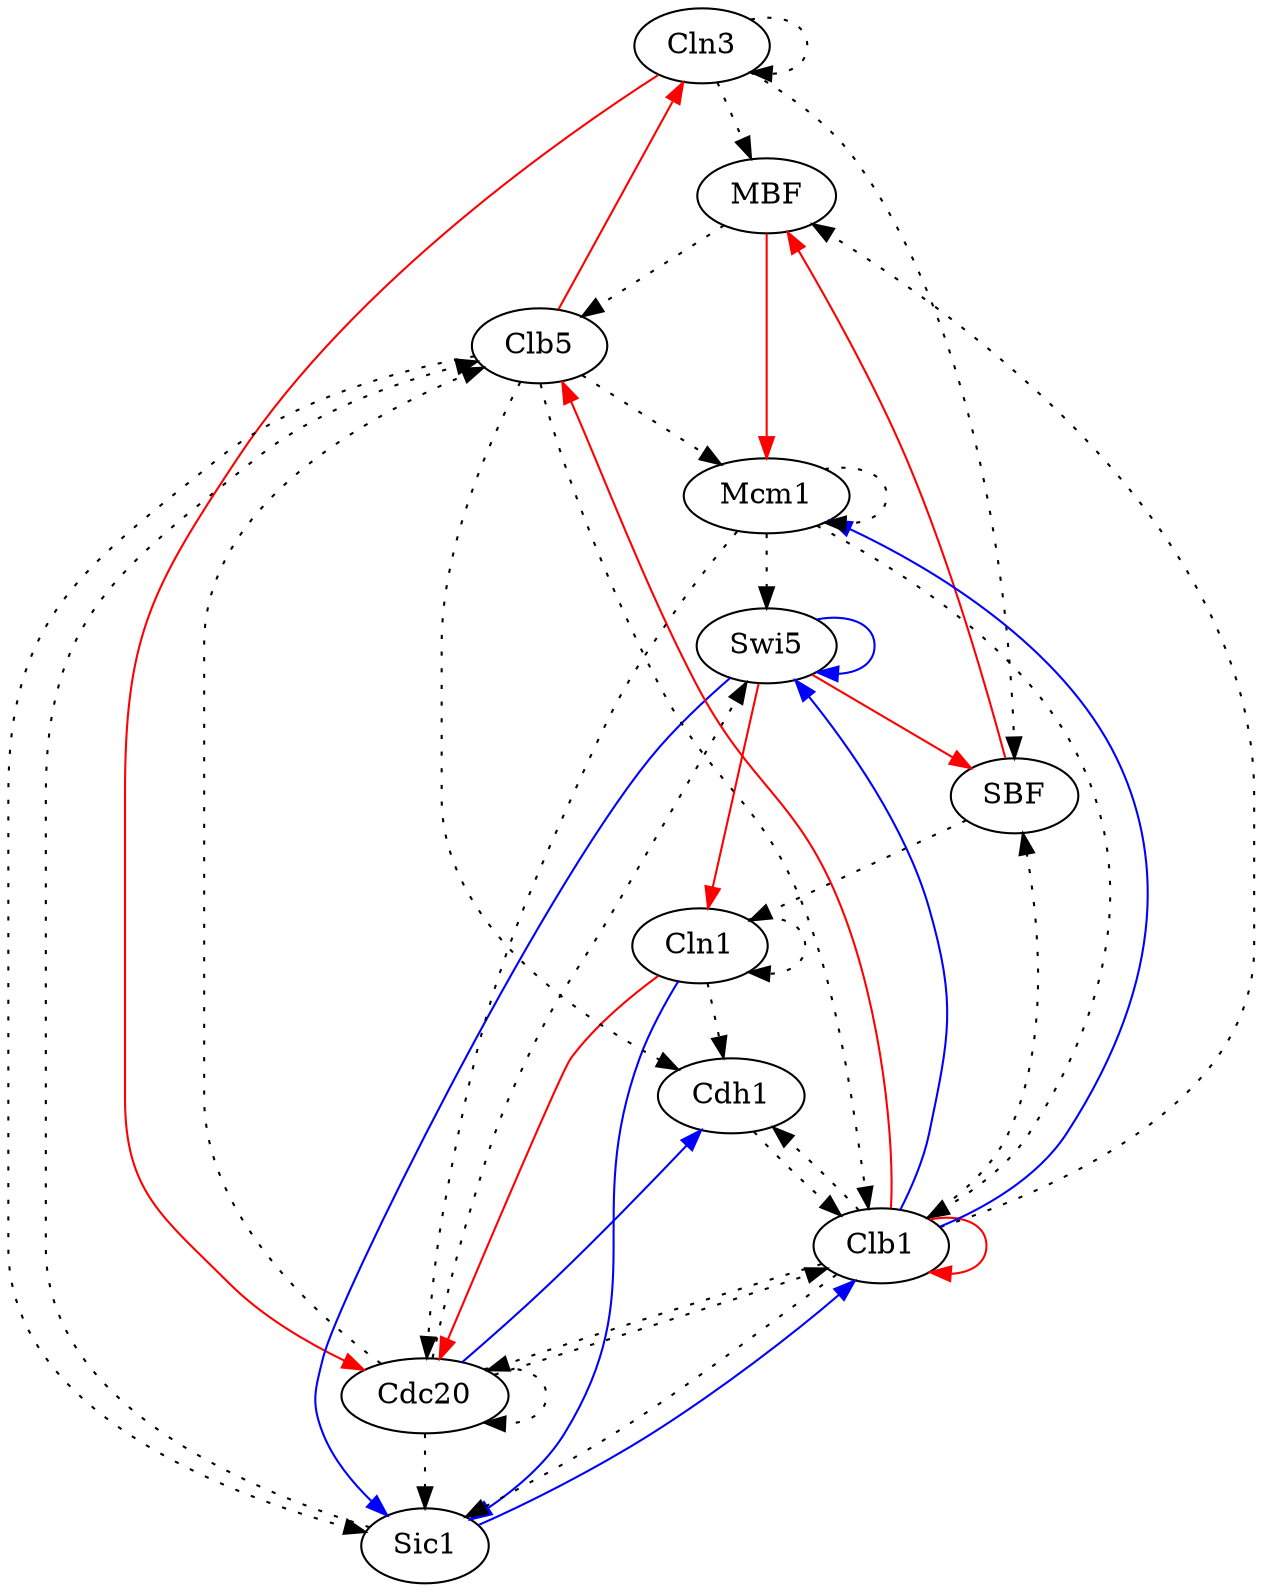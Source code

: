 // Grafos-Spellman11
digraph {
	YAL040C [label=Cln3]
	YDL056W [label=MBF]
	YER111C [label=SBF]
	YMR199W [label=Cln1]
	YGL003C [label=Cdh1]
	YDR146C [label=Swi5]
	YGL116W [label=Cdc20]
	YPR120C [label=Clb5]
	YLR079W [label=Sic1]
	YGR108W [label=Clb1]
	YMR043W [label=Mcm1]
	YAL040C -> YAL040C [style=dotted]
	YAL040C -> YDL056W [style=dotted]
	YAL040C -> YER111C [style=dotted]
	YAL040C -> YGL116W [color=red]
	YDL056W -> YPR120C [style=dotted]
	YDL056W -> YMR043W [color=red]
	YER111C -> YDL056W [color=red]
	YER111C -> YMR199W [style=dotted]
	YMR199W -> YMR199W [style=dotted]
	YMR199W -> YGL003C [style=dotted]
	YMR199W -> YGL116W [color=red]
	YMR199W -> YLR079W [color=blue]
	YGL003C -> YGR108W [style=dotted]
	YDR146C -> YER111C [color=red]
	YDR146C -> YMR199W [color=red]
	YDR146C -> YDR146C [color=blue]
	YDR146C -> YLR079W [color=blue]
	YGL116W -> YGL003C [color=blue]
	YGL116W -> YDR146C [style=dotted]
	YGL116W -> YGL116W [style=dotted]
	YGL116W -> YPR120C [style=dotted]
	YGL116W -> YLR079W [style=dotted]
	YGL116W -> YGR108W [style=dotted]
	YPR120C -> YAL040C [color=red]
	YPR120C -> YGL003C [style=dotted]
	YPR120C -> YLR079W [style=dotted]
	YPR120C -> YGR108W [style=dotted]
	YPR120C -> YMR043W [style=dotted]
	YLR079W -> YPR120C [style=dotted]
	YLR079W -> YGR108W [color=blue]
	YGR108W -> YDL056W [style=dotted]
	YGR108W -> YER111C [style=dotted]
	YGR108W -> YGL003C [style=dotted]
	YGR108W -> YDR146C [color=blue]
	YGR108W -> YGL116W [style=dotted]
	YGR108W -> YPR120C [color=red]
	YGR108W -> YLR079W [style=dotted]
	YGR108W -> YGR108W [color=red]
	YGR108W -> YMR043W [color=blue]
	YMR043W -> YDR146C [style=dotted]
	YMR043W -> YGL116W [style=dotted]
	YMR043W -> YGR108W [style=dotted]
	YMR043W -> YMR043W [style=dotted]
}
